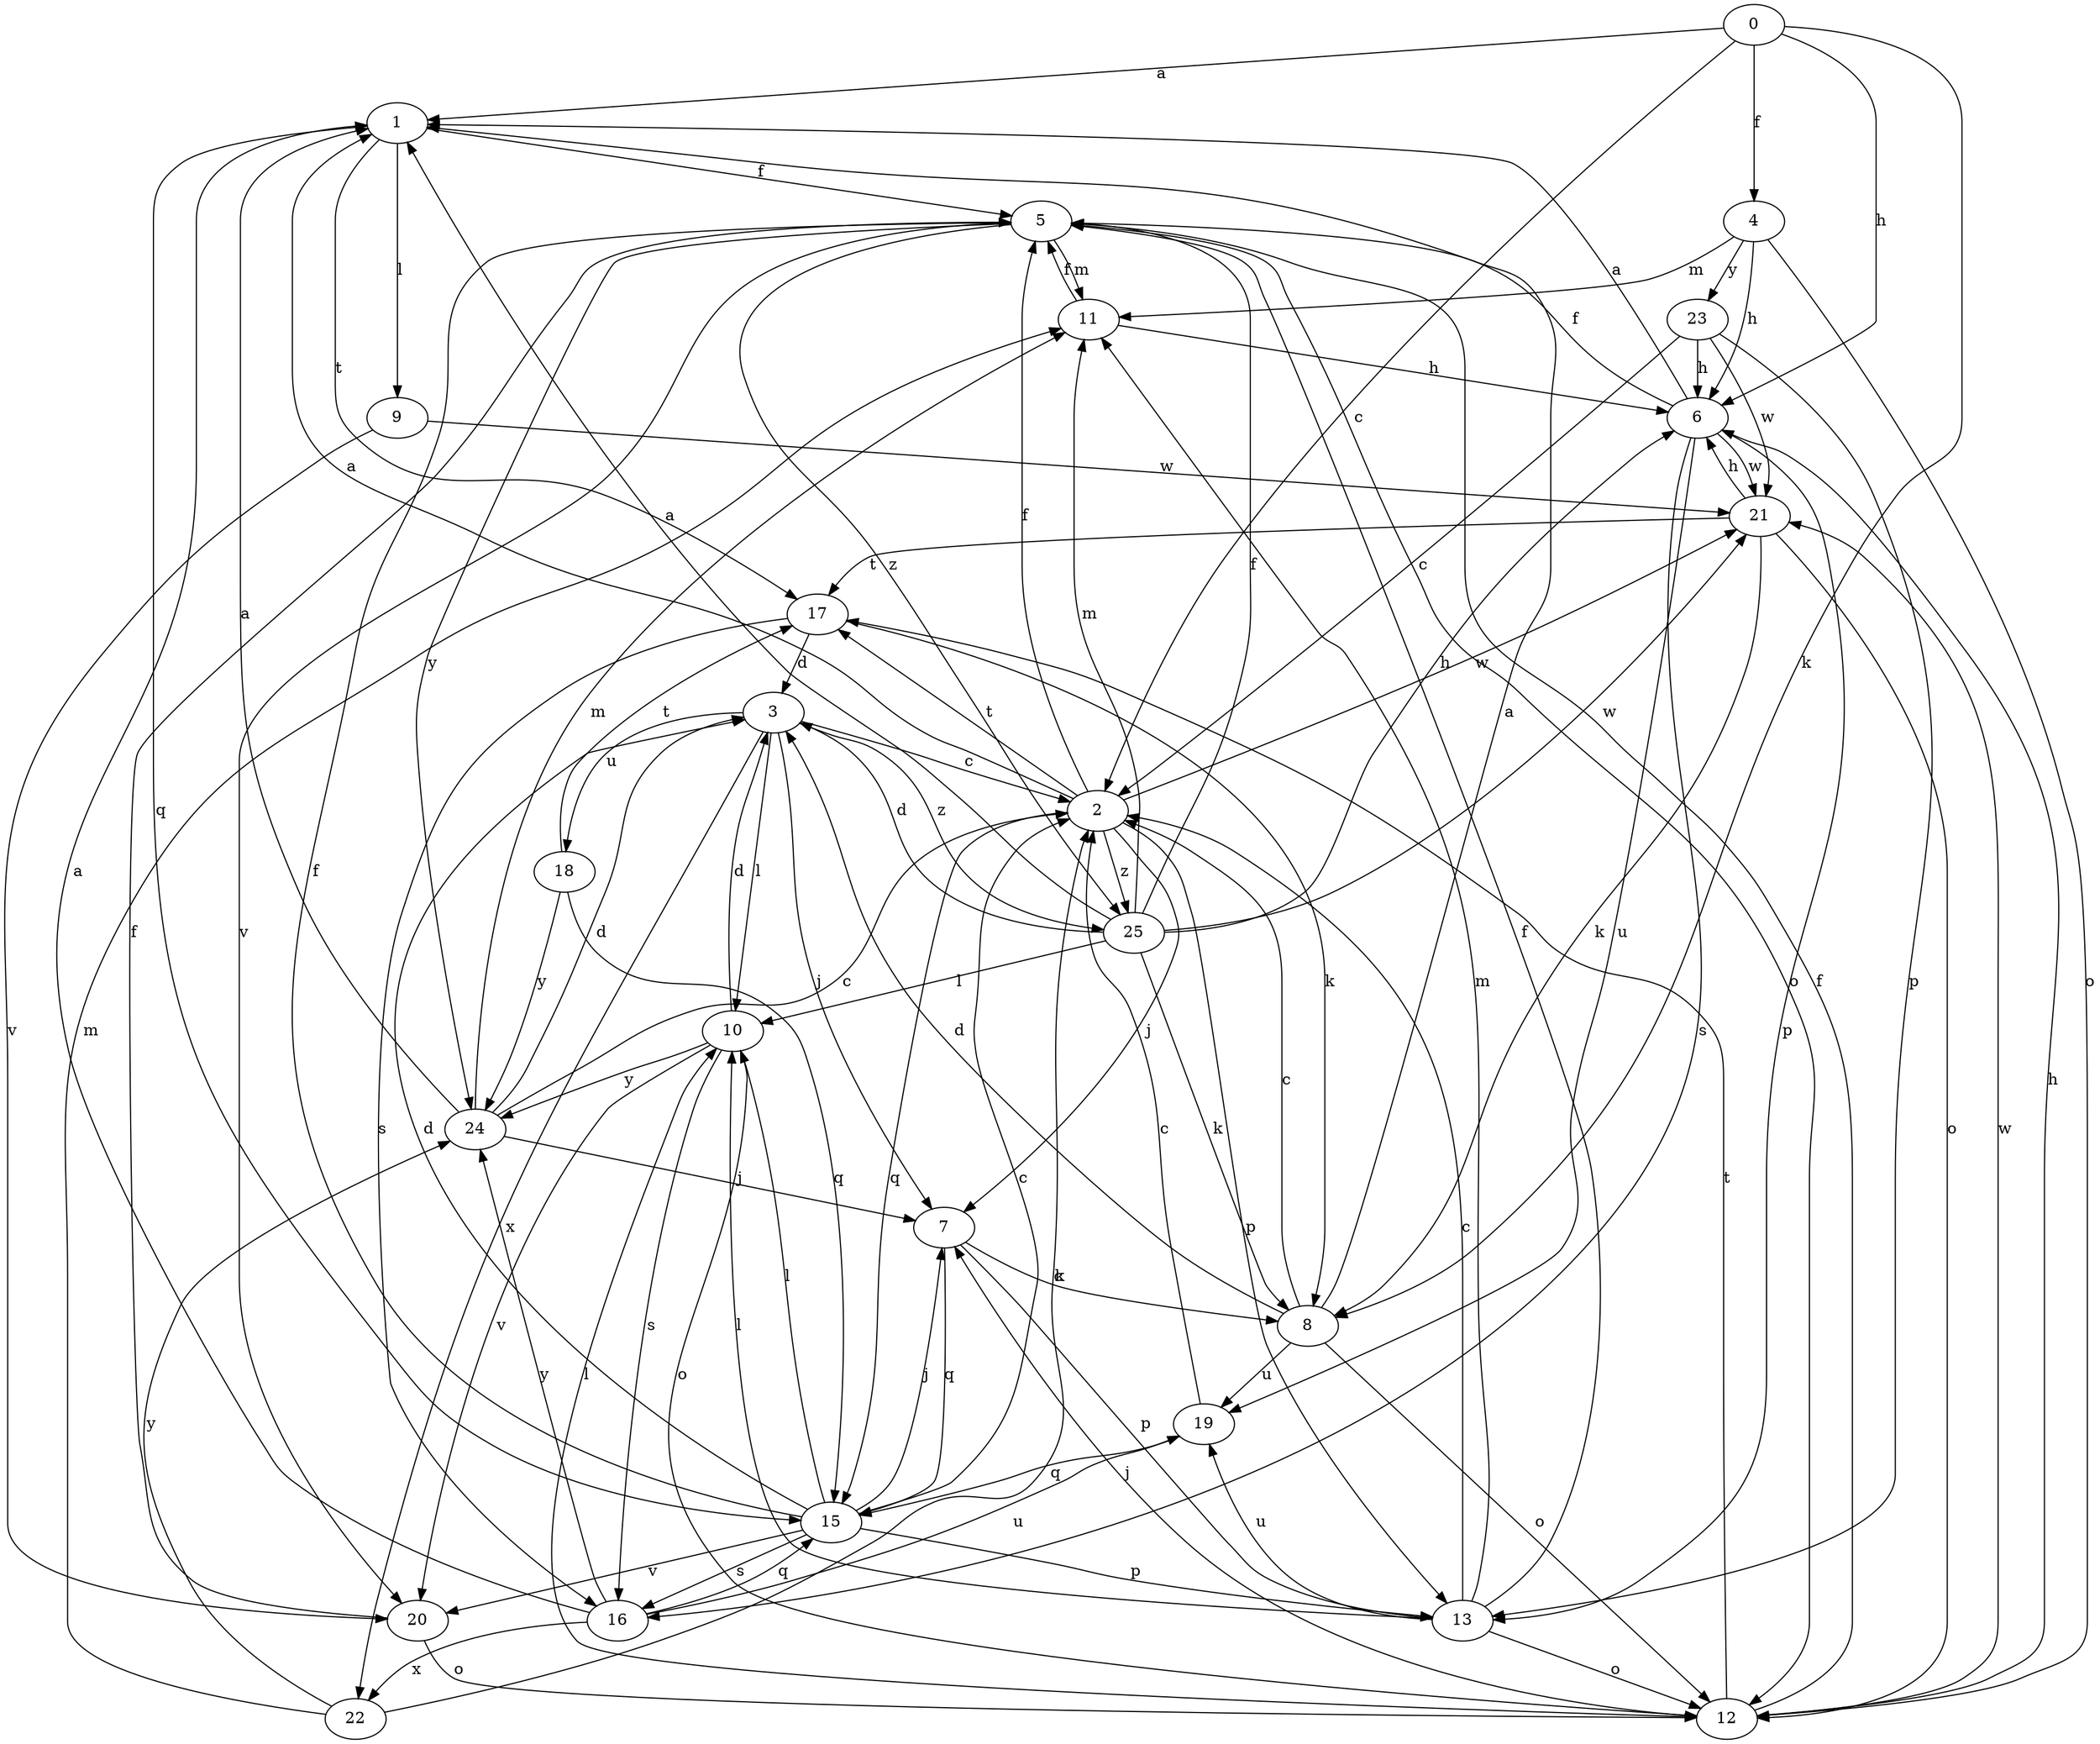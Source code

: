strict digraph  {
0;
1;
2;
3;
4;
5;
6;
7;
8;
9;
10;
11;
12;
13;
15;
16;
17;
18;
19;
20;
21;
22;
23;
24;
25;
0 -> 1  [label=a];
0 -> 2  [label=c];
0 -> 4  [label=f];
0 -> 6  [label=h];
0 -> 8  [label=k];
1 -> 5  [label=f];
1 -> 9  [label=l];
1 -> 15  [label=q];
1 -> 17  [label=t];
2 -> 1  [label=a];
2 -> 5  [label=f];
2 -> 7  [label=j];
2 -> 13  [label=p];
2 -> 15  [label=q];
2 -> 17  [label=t];
2 -> 21  [label=w];
2 -> 25  [label=z];
3 -> 2  [label=c];
3 -> 7  [label=j];
3 -> 10  [label=l];
3 -> 18  [label=u];
3 -> 22  [label=x];
3 -> 25  [label=z];
4 -> 6  [label=h];
4 -> 11  [label=m];
4 -> 12  [label=o];
4 -> 23  [label=y];
5 -> 11  [label=m];
5 -> 12  [label=o];
5 -> 20  [label=v];
5 -> 24  [label=y];
5 -> 25  [label=z];
6 -> 1  [label=a];
6 -> 5  [label=f];
6 -> 13  [label=p];
6 -> 16  [label=s];
6 -> 19  [label=u];
6 -> 21  [label=w];
7 -> 8  [label=k];
7 -> 13  [label=p];
7 -> 15  [label=q];
8 -> 1  [label=a];
8 -> 2  [label=c];
8 -> 3  [label=d];
8 -> 12  [label=o];
8 -> 19  [label=u];
9 -> 20  [label=v];
9 -> 21  [label=w];
10 -> 3  [label=d];
10 -> 12  [label=o];
10 -> 16  [label=s];
10 -> 20  [label=v];
10 -> 24  [label=y];
11 -> 5  [label=f];
11 -> 6  [label=h];
12 -> 5  [label=f];
12 -> 6  [label=h];
12 -> 7  [label=j];
12 -> 10  [label=l];
12 -> 17  [label=t];
12 -> 21  [label=w];
13 -> 2  [label=c];
13 -> 5  [label=f];
13 -> 10  [label=l];
13 -> 11  [label=m];
13 -> 12  [label=o];
13 -> 19  [label=u];
15 -> 2  [label=c];
15 -> 3  [label=d];
15 -> 5  [label=f];
15 -> 7  [label=j];
15 -> 10  [label=l];
15 -> 13  [label=p];
15 -> 16  [label=s];
15 -> 20  [label=v];
16 -> 1  [label=a];
16 -> 15  [label=q];
16 -> 19  [label=u];
16 -> 22  [label=x];
16 -> 24  [label=y];
17 -> 3  [label=d];
17 -> 8  [label=k];
17 -> 16  [label=s];
18 -> 15  [label=q];
18 -> 17  [label=t];
18 -> 24  [label=y];
19 -> 2  [label=c];
19 -> 15  [label=q];
20 -> 5  [label=f];
20 -> 12  [label=o];
21 -> 6  [label=h];
21 -> 8  [label=k];
21 -> 12  [label=o];
21 -> 17  [label=t];
22 -> 2  [label=c];
22 -> 11  [label=m];
22 -> 24  [label=y];
23 -> 2  [label=c];
23 -> 6  [label=h];
23 -> 13  [label=p];
23 -> 21  [label=w];
24 -> 1  [label=a];
24 -> 2  [label=c];
24 -> 3  [label=d];
24 -> 7  [label=j];
24 -> 11  [label=m];
25 -> 1  [label=a];
25 -> 3  [label=d];
25 -> 5  [label=f];
25 -> 6  [label=h];
25 -> 8  [label=k];
25 -> 10  [label=l];
25 -> 11  [label=m];
25 -> 21  [label=w];
}
